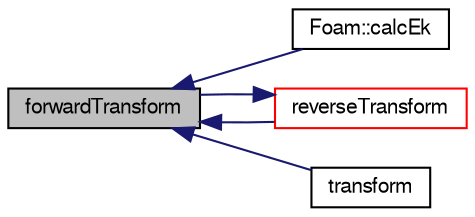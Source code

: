 digraph "forwardTransform"
{
  bgcolor="transparent";
  edge [fontname="FreeSans",fontsize="10",labelfontname="FreeSans",labelfontsize="10"];
  node [fontname="FreeSans",fontsize="10",shape=record];
  rankdir="LR";
  Node70 [label="forwardTransform",height=0.2,width=0.4,color="black", fillcolor="grey75", style="filled", fontcolor="black"];
  Node70 -> Node71 [dir="back",color="midnightblue",fontsize="10",style="solid",fontname="FreeSans"];
  Node71 [label="Foam::calcEk",height=0.2,width=0.4,color="black",URL="$a21124.html#a3c8b17730062f1799d5ff22dc12b338e"];
  Node70 -> Node72 [dir="back",color="midnightblue",fontsize="10",style="solid",fontname="FreeSans"];
  Node72 [label="reverseTransform",height=0.2,width=0.4,color="red",URL="$a28942.html#a22a9749db47a5052c69f07d2cd7b2d1e"];
  Node72 -> Node70 [dir="back",color="midnightblue",fontsize="10",style="solid",fontname="FreeSans"];
  Node70 -> Node82 [dir="back",color="midnightblue",fontsize="10",style="solid",fontname="FreeSans"];
  Node82 [label="transform",height=0.2,width=0.4,color="black",URL="$a28942.html#a2edcd80a7fcc830ff6ed969b368f7adb"];
}
